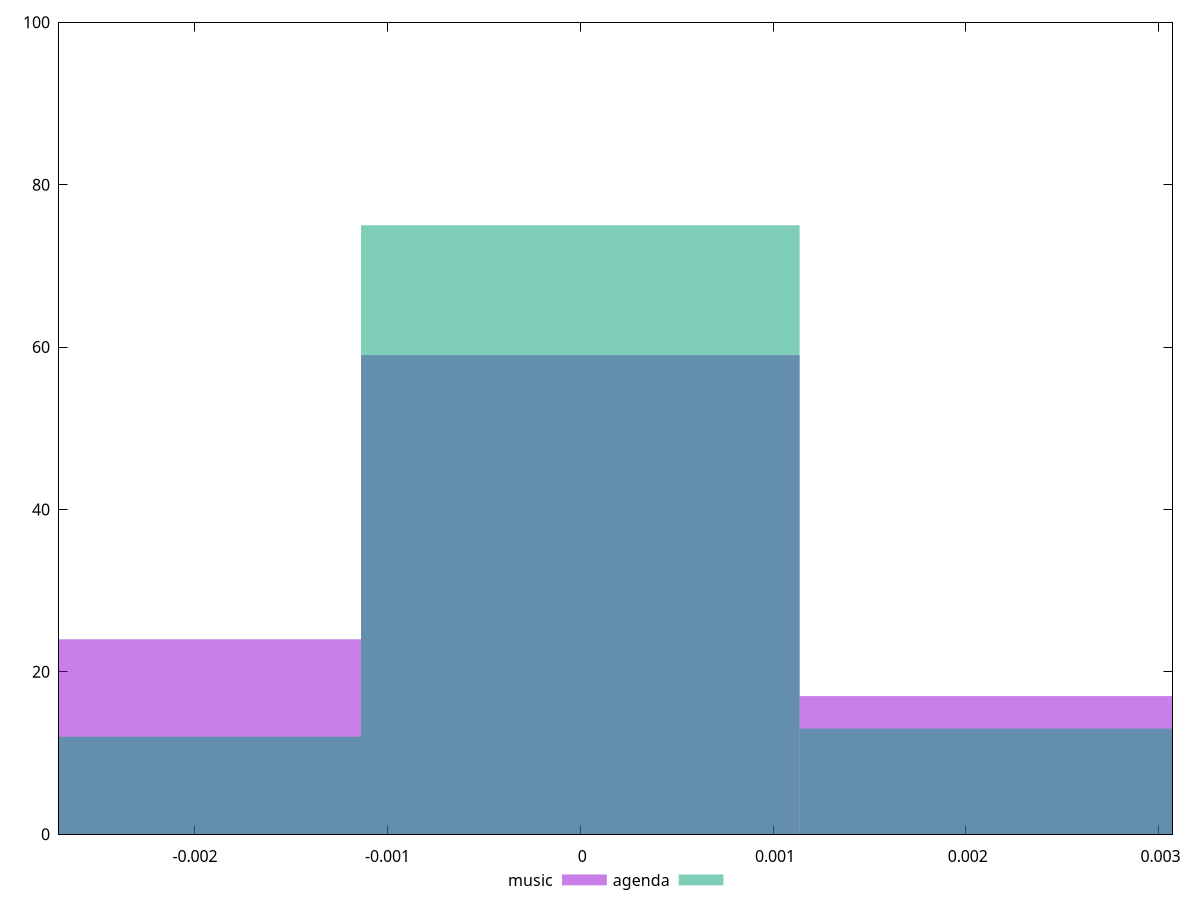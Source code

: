 reset

$music <<EOF
0 59
0.002275567030212964 17
-0.002275567030212964 24
EOF

$agenda <<EOF
0 75
0.002275567030212964 13
-0.002275567030212964 12
EOF

set key outside below
set boxwidth 0.002275567030212964
set xrange [-0.0027051024032050176:0.003072597771951914]
set yrange [0:100]
set trange [0:100]
set style fill transparent solid 0.5 noborder
set terminal svg size 640, 500 enhanced background rgb 'white'
set output "reports/report_00027_2021-02-24T12-40-31.850Z/meta/pScore-difference/comparison/histogram/0_vs_1.svg"

plot $music title "music" with boxes, \
     $agenda title "agenda" with boxes

reset
